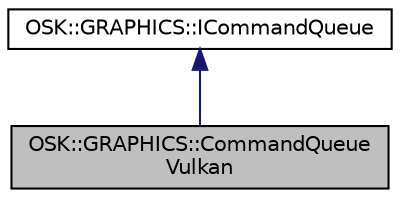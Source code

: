 digraph "OSK::GRAPHICS::CommandQueueVulkan"
{
 // LATEX_PDF_SIZE
  edge [fontname="Helvetica",fontsize="10",labelfontname="Helvetica",labelfontsize="10"];
  node [fontname="Helvetica",fontsize="10",shape=record];
  Node1 [label="OSK::GRAPHICS::CommandQueue\lVulkan",height=0.2,width=0.4,color="black", fillcolor="grey75", style="filled", fontcolor="black",tooltip="Una cola de comandos almacena todas las listas de comandos que se envían a la GPU."];
  Node2 -> Node1 [dir="back",color="midnightblue",fontsize="10",style="solid"];
  Node2 [label="OSK::GRAPHICS::ICommandQueue",height=0.2,width=0.4,color="black", fillcolor="white", style="filled",URL="$class_o_s_k_1_1_g_r_a_p_h_i_c_s_1_1_i_command_queue.html",tooltip="Una cola de comandos almacena todas las listas de comandos que se envían a la GPU."];
}
